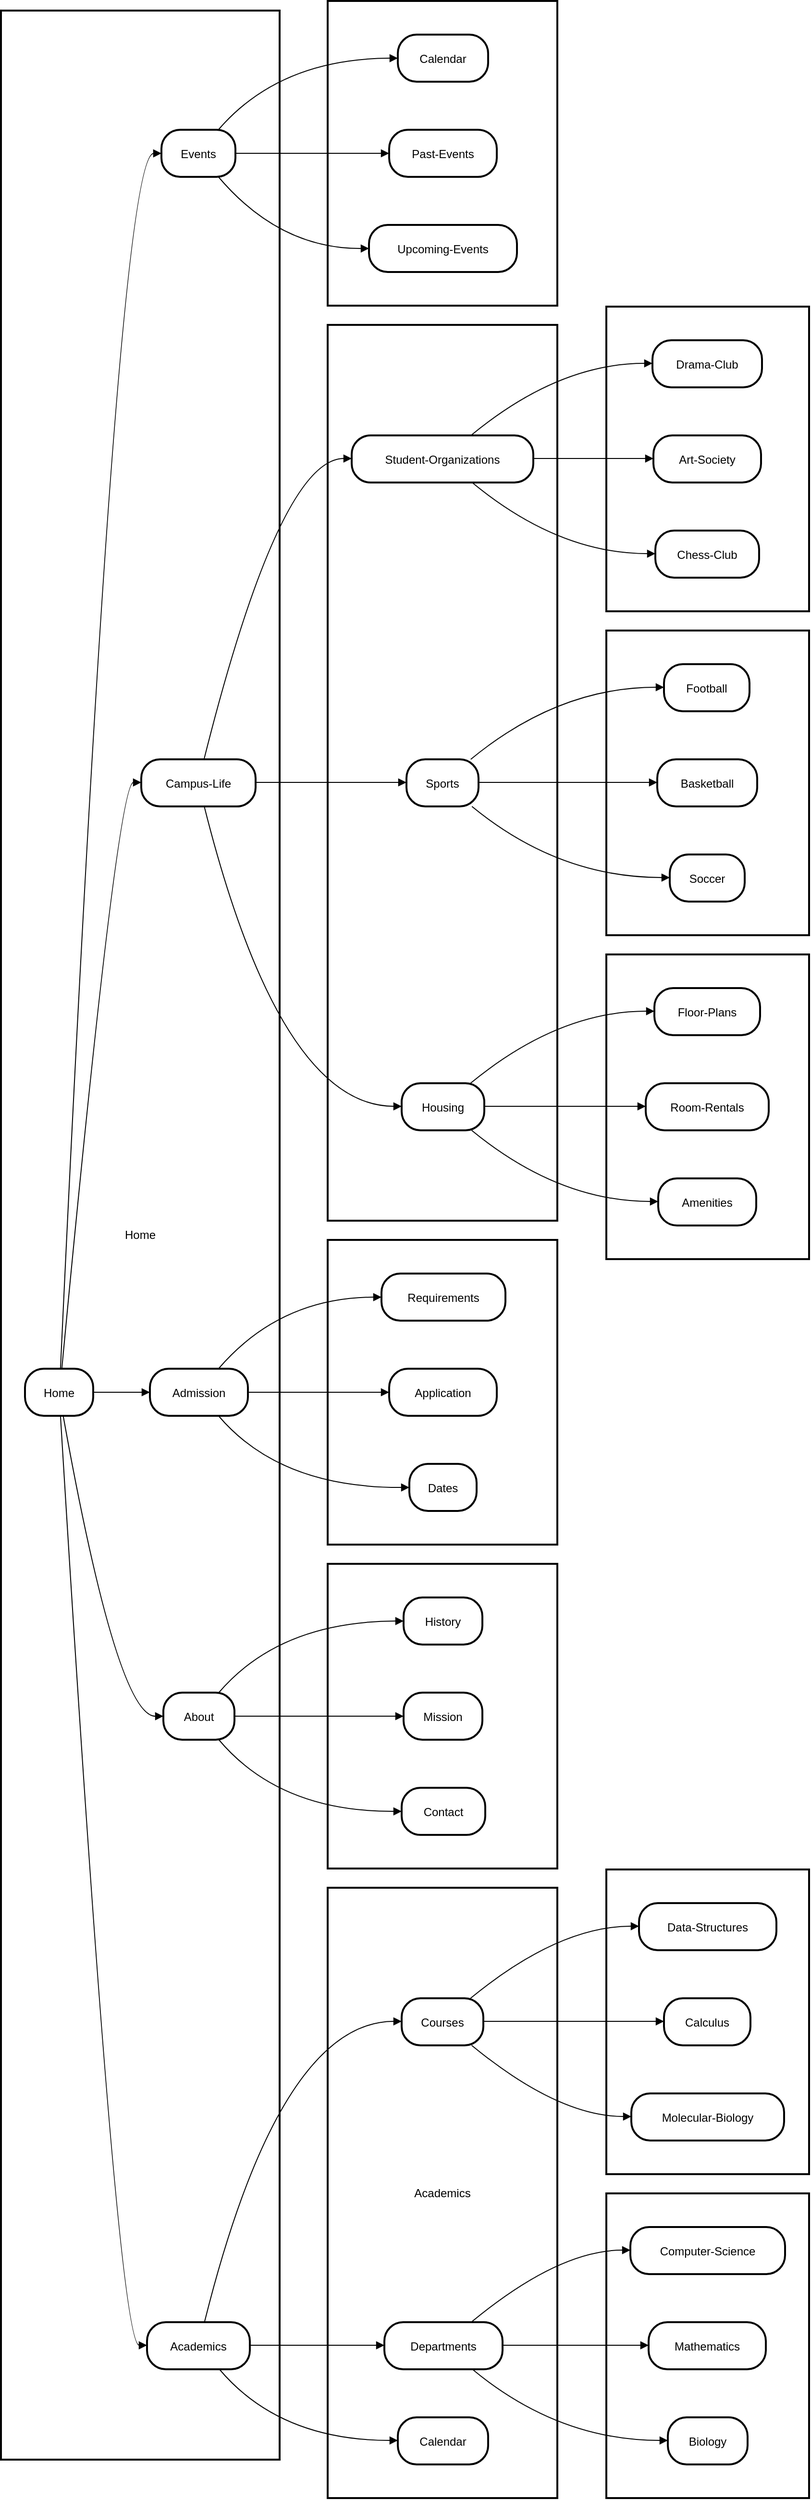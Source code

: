 <mxfile version="25.0.1">
  <diagram name="Page-1" id="gKLFDl5aLElbFjpC-I8P">
    <mxGraphModel>
      <root>
        <mxCell id="0" />
        <mxCell id="1" parent="0" />
        <mxCell id="2" value="StudentOrgs" style="whiteSpace=wrap;strokeWidth=2;" vertex="1" parent="1">
          <mxGeometry x="638" y="326" width="211" height="317" as="geometry" />
        </mxCell>
        <mxCell id="3" value="Sport" style="whiteSpace=wrap;strokeWidth=2;" vertex="1" parent="1">
          <mxGeometry x="638" y="663" width="211" height="317" as="geometry" />
        </mxCell>
        <mxCell id="4" value="Housing" style="whiteSpace=wrap;strokeWidth=2;" vertex="1" parent="1">
          <mxGeometry x="638" y="1000" width="211" height="317" as="geometry" />
        </mxCell>
        <mxCell id="5" value="Courses" style="whiteSpace=wrap;strokeWidth=2;" vertex="1" parent="1">
          <mxGeometry x="638" y="1952" width="211" height="317" as="geometry" />
        </mxCell>
        <mxCell id="6" value="Departments" style="whiteSpace=wrap;strokeWidth=2;" vertex="1" parent="1">
          <mxGeometry x="638" y="2289" width="211" height="317" as="geometry" />
        </mxCell>
        <mxCell id="7" value="Events" style="whiteSpace=wrap;strokeWidth=2;" vertex="1" parent="1">
          <mxGeometry x="348" y="8" width="239" height="317" as="geometry" />
        </mxCell>
        <mxCell id="8" value="CampusLife" style="whiteSpace=wrap;strokeWidth=2;" vertex="1" parent="1">
          <mxGeometry x="348" y="345" width="239" height="932" as="geometry" />
        </mxCell>
        <mxCell id="9" value="Admission" style="whiteSpace=wrap;strokeWidth=2;" vertex="1" parent="1">
          <mxGeometry x="348" y="1297" width="239" height="317" as="geometry" />
        </mxCell>
        <mxCell id="10" value="Academics" style="whiteSpace=wrap;strokeWidth=2;" vertex="1" parent="1">
          <mxGeometry x="348" y="1971" width="239" height="635" as="geometry" />
        </mxCell>
        <mxCell id="11" value="About" style="whiteSpace=wrap;strokeWidth=2;" vertex="1" parent="1">
          <mxGeometry x="348" y="1634" width="239" height="317" as="geometry" />
        </mxCell>
        <mxCell id="12" value="Home" style="whiteSpace=wrap;strokeWidth=2;" vertex="1" parent="1">
          <mxGeometry x="8" y="18" width="290" height="2548" as="geometry" />
        </mxCell>
        <mxCell id="13" value="Home" style="rounded=1;arcSize=40;strokeWidth=2" vertex="1" parent="1">
          <mxGeometry x="33" y="1431" width="71" height="49" as="geometry" />
        </mxCell>
        <mxCell id="14" value="About" style="rounded=1;arcSize=40;strokeWidth=2" vertex="1" parent="1">
          <mxGeometry x="177" y="1768" width="74" height="49" as="geometry" />
        </mxCell>
        <mxCell id="15" value="Academics" style="rounded=1;arcSize=40;strokeWidth=2" vertex="1" parent="1">
          <mxGeometry x="160" y="2423" width="107" height="49" as="geometry" />
        </mxCell>
        <mxCell id="16" value="Admission" style="rounded=1;arcSize=40;strokeWidth=2" vertex="1" parent="1">
          <mxGeometry x="163" y="1431" width="102" height="49" as="geometry" />
        </mxCell>
        <mxCell id="17" value="Campus-Life" style="rounded=1;arcSize=40;strokeWidth=2" vertex="1" parent="1">
          <mxGeometry x="154" y="797" width="119" height="49" as="geometry" />
        </mxCell>
        <mxCell id="18" value="Events" style="rounded=1;arcSize=40;strokeWidth=2" vertex="1" parent="1">
          <mxGeometry x="175" y="142" width="77" height="49" as="geometry" />
        </mxCell>
        <mxCell id="19" value="History" style="rounded=1;arcSize=40;strokeWidth=2" vertex="1" parent="1">
          <mxGeometry x="427" y="1669" width="82" height="49" as="geometry" />
        </mxCell>
        <mxCell id="20" value="Mission" style="rounded=1;arcSize=40;strokeWidth=2" vertex="1" parent="1">
          <mxGeometry x="427" y="1768" width="82" height="49" as="geometry" />
        </mxCell>
        <mxCell id="21" value="Contact" style="rounded=1;arcSize=40;strokeWidth=2" vertex="1" parent="1">
          <mxGeometry x="425" y="1867" width="87" height="49" as="geometry" />
        </mxCell>
        <mxCell id="22" value="Departments" style="rounded=1;arcSize=40;strokeWidth=2" vertex="1" parent="1">
          <mxGeometry x="407" y="2423" width="123" height="49" as="geometry" />
        </mxCell>
        <mxCell id="23" value="Courses" style="rounded=1;arcSize=40;strokeWidth=2" vertex="1" parent="1">
          <mxGeometry x="425" y="2086" width="85" height="49" as="geometry" />
        </mxCell>
        <mxCell id="24" value="Calendar" style="rounded=1;arcSize=40;strokeWidth=2" vertex="1" parent="1">
          <mxGeometry x="421" y="2522" width="94" height="49" as="geometry" />
        </mxCell>
        <mxCell id="25" value="Requirements" style="rounded=1;arcSize=40;strokeWidth=2" vertex="1" parent="1">
          <mxGeometry x="404" y="1332" width="129" height="49" as="geometry" />
        </mxCell>
        <mxCell id="26" value="Application" style="rounded=1;arcSize=40;strokeWidth=2" vertex="1" parent="1">
          <mxGeometry x="412" y="1431" width="112" height="49" as="geometry" />
        </mxCell>
        <mxCell id="27" value="Dates" style="rounded=1;arcSize=40;strokeWidth=2" vertex="1" parent="1">
          <mxGeometry x="433" y="1530" width="70" height="49" as="geometry" />
        </mxCell>
        <mxCell id="28" value="Housing" style="rounded=1;arcSize=40;strokeWidth=2" vertex="1" parent="1">
          <mxGeometry x="425" y="1134" width="86" height="49" as="geometry" />
        </mxCell>
        <mxCell id="29" value="Student-Organizations" style="rounded=1;arcSize=40;strokeWidth=2" vertex="1" parent="1">
          <mxGeometry x="373" y="460" width="189" height="49" as="geometry" />
        </mxCell>
        <mxCell id="30" value="Sports" style="rounded=1;arcSize=40;strokeWidth=2" vertex="1" parent="1">
          <mxGeometry x="430" y="797" width="75" height="49" as="geometry" />
        </mxCell>
        <mxCell id="31" value="Calendar" style="rounded=1;arcSize=40;strokeWidth=2" vertex="1" parent="1">
          <mxGeometry x="421" y="43" width="94" height="49" as="geometry" />
        </mxCell>
        <mxCell id="32" value="Past-Events" style="rounded=1;arcSize=40;strokeWidth=2" vertex="1" parent="1">
          <mxGeometry x="412" y="142" width="112" height="49" as="geometry" />
        </mxCell>
        <mxCell id="33" value="Upcoming-Events" style="rounded=1;arcSize=40;strokeWidth=2" vertex="1" parent="1">
          <mxGeometry x="391" y="241" width="154" height="49" as="geometry" />
        </mxCell>
        <mxCell id="34" value="Computer-Science" style="rounded=1;arcSize=40;strokeWidth=2" vertex="1" parent="1">
          <mxGeometry x="663" y="2324" width="161" height="49" as="geometry" />
        </mxCell>
        <mxCell id="35" value="Mathematics" style="rounded=1;arcSize=40;strokeWidth=2" vertex="1" parent="1">
          <mxGeometry x="682" y="2423" width="122" height="49" as="geometry" />
        </mxCell>
        <mxCell id="36" value="Biology" style="rounded=1;arcSize=40;strokeWidth=2" vertex="1" parent="1">
          <mxGeometry x="702" y="2522" width="83" height="49" as="geometry" />
        </mxCell>
        <mxCell id="37" value="Data-Structures" style="rounded=1;arcSize=40;strokeWidth=2" vertex="1" parent="1">
          <mxGeometry x="672" y="1987" width="143" height="49" as="geometry" />
        </mxCell>
        <mxCell id="38" value="Calculus" style="rounded=1;arcSize=40;strokeWidth=2" vertex="1" parent="1">
          <mxGeometry x="698" y="2086" width="90" height="49" as="geometry" />
        </mxCell>
        <mxCell id="39" value="Molecular-Biology" style="rounded=1;arcSize=40;strokeWidth=2" vertex="1" parent="1">
          <mxGeometry x="664" y="2185" width="159" height="49" as="geometry" />
        </mxCell>
        <mxCell id="40" value="Floor-Plans" style="rounded=1;arcSize=40;strokeWidth=2" vertex="1" parent="1">
          <mxGeometry x="688" y="1035" width="110" height="49" as="geometry" />
        </mxCell>
        <mxCell id="41" value="Room-Rentals" style="rounded=1;arcSize=40;strokeWidth=2" vertex="1" parent="1">
          <mxGeometry x="679" y="1134" width="128" height="49" as="geometry" />
        </mxCell>
        <mxCell id="42" value="Amenities" style="rounded=1;arcSize=40;strokeWidth=2" vertex="1" parent="1">
          <mxGeometry x="692" y="1233" width="102" height="49" as="geometry" />
        </mxCell>
        <mxCell id="43" value="Football" style="rounded=1;arcSize=40;strokeWidth=2" vertex="1" parent="1">
          <mxGeometry x="698" y="698" width="89" height="49" as="geometry" />
        </mxCell>
        <mxCell id="44" value="Basketball" style="rounded=1;arcSize=40;strokeWidth=2" vertex="1" parent="1">
          <mxGeometry x="691" y="797" width="104" height="49" as="geometry" />
        </mxCell>
        <mxCell id="45" value="Soccer" style="rounded=1;arcSize=40;strokeWidth=2" vertex="1" parent="1">
          <mxGeometry x="704" y="896" width="78" height="49" as="geometry" />
        </mxCell>
        <mxCell id="46" value="Drama-Club" style="rounded=1;arcSize=40;strokeWidth=2" vertex="1" parent="1">
          <mxGeometry x="686" y="361" width="114" height="49" as="geometry" />
        </mxCell>
        <mxCell id="47" value="Art-Society" style="rounded=1;arcSize=40;strokeWidth=2" vertex="1" parent="1">
          <mxGeometry x="687" y="460" width="112" height="49" as="geometry" />
        </mxCell>
        <mxCell id="48" value="Chess-Club" style="rounded=1;arcSize=40;strokeWidth=2" vertex="1" parent="1">
          <mxGeometry x="689" y="559" width="108" height="49" as="geometry" />
        </mxCell>
        <mxCell id="49" value="" style="curved=1;startArrow=none;endArrow=block;exitX=0.56;exitY=1;entryX=0;entryY=0.5;" edge="1" parent="1" source="13" target="14">
          <mxGeometry relative="1" as="geometry">
            <Array as="points">
              <mxPoint x="129" y="1793" />
            </Array>
          </mxGeometry>
        </mxCell>
        <mxCell id="50" value="" style="curved=1;startArrow=none;endArrow=block;exitX=0.52;exitY=1;entryX=0;entryY=0.49;" edge="1" parent="1" source="13" target="15">
          <mxGeometry relative="1" as="geometry">
            <Array as="points">
              <mxPoint x="129" y="2447" />
            </Array>
          </mxGeometry>
        </mxCell>
        <mxCell id="51" value="" style="curved=1;startArrow=none;endArrow=block;exitX=1;exitY=0.5;entryX=0;entryY=0.5;" edge="1" parent="1" source="13" target="16">
          <mxGeometry relative="1" as="geometry">
            <Array as="points" />
          </mxGeometry>
        </mxCell>
        <mxCell id="52" value="" style="curved=1;startArrow=none;endArrow=block;exitX=0.54;exitY=0;entryX=0;entryY=0.49;" edge="1" parent="1" source="13" target="17">
          <mxGeometry relative="1" as="geometry">
            <Array as="points">
              <mxPoint x="129" y="821" />
            </Array>
          </mxGeometry>
        </mxCell>
        <mxCell id="53" value="" style="curved=1;startArrow=none;endArrow=block;exitX=0.52;exitY=0;entryX=0;entryY=0.5;" edge="1" parent="1" source="13" target="18">
          <mxGeometry relative="1" as="geometry">
            <Array as="points">
              <mxPoint x="129" y="167" />
            </Array>
          </mxGeometry>
        </mxCell>
        <mxCell id="54" value="" style="curved=1;startArrow=none;endArrow=block;exitX=0.78;exitY=0;entryX=0;entryY=0.5;" edge="1" parent="1" source="14" target="19">
          <mxGeometry relative="1" as="geometry">
            <Array as="points">
              <mxPoint x="298" y="1694" />
            </Array>
          </mxGeometry>
        </mxCell>
        <mxCell id="55" value="" style="curved=1;startArrow=none;endArrow=block;exitX=0.99;exitY=0.5;entryX=0;entryY=0.5;" edge="1" parent="1" source="14" target="20">
          <mxGeometry relative="1" as="geometry">
            <Array as="points" />
          </mxGeometry>
        </mxCell>
        <mxCell id="56" value="" style="curved=1;startArrow=none;endArrow=block;exitX=0.78;exitY=1;entryX=0;entryY=0.5;" edge="1" parent="1" source="14" target="21">
          <mxGeometry relative="1" as="geometry">
            <Array as="points">
              <mxPoint x="298" y="1892" />
            </Array>
          </mxGeometry>
        </mxCell>
        <mxCell id="57" value="" style="curved=1;startArrow=none;endArrow=block;exitX=1;exitY=0.49;entryX=0;entryY=0.49;" edge="1" parent="1" source="15" target="22">
          <mxGeometry relative="1" as="geometry">
            <Array as="points" />
          </mxGeometry>
        </mxCell>
        <mxCell id="58" value="" style="curved=1;startArrow=none;endArrow=block;exitX=0.56;exitY=-0.01;entryX=0;entryY=0.49;" edge="1" parent="1" source="15" target="23">
          <mxGeometry relative="1" as="geometry">
            <Array as="points">
              <mxPoint x="298" y="2110" />
            </Array>
          </mxGeometry>
        </mxCell>
        <mxCell id="59" value="" style="curved=1;startArrow=none;endArrow=block;exitX=0.7;exitY=0.99;entryX=0;entryY=0.49;" edge="1" parent="1" source="15" target="24">
          <mxGeometry relative="1" as="geometry">
            <Array as="points">
              <mxPoint x="298" y="2546" />
            </Array>
          </mxGeometry>
        </mxCell>
        <mxCell id="60" value="" style="curved=1;startArrow=none;endArrow=block;exitX=0.7;exitY=0;entryX=0;entryY=0.5;" edge="1" parent="1" source="16" target="25">
          <mxGeometry relative="1" as="geometry">
            <Array as="points">
              <mxPoint x="298" y="1357" />
            </Array>
          </mxGeometry>
        </mxCell>
        <mxCell id="61" value="" style="curved=1;startArrow=none;endArrow=block;exitX=1;exitY=0.5;entryX=0;entryY=0.5;" edge="1" parent="1" source="16" target="26">
          <mxGeometry relative="1" as="geometry">
            <Array as="points" />
          </mxGeometry>
        </mxCell>
        <mxCell id="62" value="" style="curved=1;startArrow=none;endArrow=block;exitX=0.7;exitY=1;entryX=0;entryY=0.5;" edge="1" parent="1" source="16" target="27">
          <mxGeometry relative="1" as="geometry">
            <Array as="points">
              <mxPoint x="298" y="1555" />
            </Array>
          </mxGeometry>
        </mxCell>
        <mxCell id="63" value="" style="curved=1;startArrow=none;endArrow=block;exitX=0.55;exitY=0.99;entryX=0;entryY=0.49;" edge="1" parent="1" source="17" target="28">
          <mxGeometry relative="1" as="geometry">
            <Array as="points">
              <mxPoint x="298" y="1158" />
            </Array>
          </mxGeometry>
        </mxCell>
        <mxCell id="64" value="" style="curved=1;startArrow=none;endArrow=block;exitX=0.55;exitY=-0.01;entryX=0;entryY=0.49;" edge="1" parent="1" source="17" target="29">
          <mxGeometry relative="1" as="geometry">
            <Array as="points">
              <mxPoint x="298" y="484" />
            </Array>
          </mxGeometry>
        </mxCell>
        <mxCell id="65" value="" style="curved=1;startArrow=none;endArrow=block;exitX=1;exitY=0.49;entryX=0.01;entryY=0.49;" edge="1" parent="1" source="17" target="30">
          <mxGeometry relative="1" as="geometry">
            <Array as="points" />
          </mxGeometry>
        </mxCell>
        <mxCell id="66" value="" style="curved=1;startArrow=none;endArrow=block;exitX=0.77;exitY=0;entryX=0;entryY=0.5;" edge="1" parent="1" source="18" target="31">
          <mxGeometry relative="1" as="geometry">
            <Array as="points">
              <mxPoint x="298" y="68" />
            </Array>
          </mxGeometry>
        </mxCell>
        <mxCell id="67" value="" style="curved=1;startArrow=none;endArrow=block;exitX=1;exitY=0.5;entryX=0;entryY=0.5;" edge="1" parent="1" source="18" target="32">
          <mxGeometry relative="1" as="geometry">
            <Array as="points" />
          </mxGeometry>
        </mxCell>
        <mxCell id="68" value="" style="curved=1;startArrow=none;endArrow=block;exitX=0.77;exitY=1;entryX=0;entryY=0.5;" edge="1" parent="1" source="18" target="33">
          <mxGeometry relative="1" as="geometry">
            <Array as="points">
              <mxPoint x="298" y="266" />
            </Array>
          </mxGeometry>
        </mxCell>
        <mxCell id="69" value="" style="curved=1;startArrow=none;endArrow=block;exitX=0.74;exitY=-0.01;entryX=0;entryY=0.49;" edge="1" parent="1" source="22" target="34">
          <mxGeometry relative="1" as="geometry">
            <Array as="points">
              <mxPoint x="588" y="2348" />
            </Array>
          </mxGeometry>
        </mxCell>
        <mxCell id="70" value="" style="curved=1;startArrow=none;endArrow=block;exitX=0.99;exitY=0.49;entryX=0;entryY=0.49;" edge="1" parent="1" source="22" target="35">
          <mxGeometry relative="1" as="geometry">
            <Array as="points" />
          </mxGeometry>
        </mxCell>
        <mxCell id="71" value="" style="curved=1;startArrow=none;endArrow=block;exitX=0.74;exitY=0.99;entryX=0;entryY=0.49;" edge="1" parent="1" source="22" target="36">
          <mxGeometry relative="1" as="geometry">
            <Array as="points">
              <mxPoint x="588" y="2546" />
            </Array>
          </mxGeometry>
        </mxCell>
        <mxCell id="72" value="" style="curved=1;startArrow=none;endArrow=block;exitX=0.85;exitY=-0.01;entryX=0;entryY=0.49;" edge="1" parent="1" source="23" target="37">
          <mxGeometry relative="1" as="geometry">
            <Array as="points">
              <mxPoint x="588" y="2011" />
            </Array>
          </mxGeometry>
        </mxCell>
        <mxCell id="73" value="" style="curved=1;startArrow=none;endArrow=block;exitX=1.01;exitY=0.49;entryX=0;entryY=0.49;" edge="1" parent="1" source="23" target="38">
          <mxGeometry relative="1" as="geometry">
            <Array as="points" />
          </mxGeometry>
        </mxCell>
        <mxCell id="74" value="" style="curved=1;startArrow=none;endArrow=block;exitX=0.85;exitY=0.99;entryX=0;entryY=0.49;" edge="1" parent="1" source="23" target="39">
          <mxGeometry relative="1" as="geometry">
            <Array as="points">
              <mxPoint x="588" y="2209" />
            </Array>
          </mxGeometry>
        </mxCell>
        <mxCell id="75" value="" style="curved=1;startArrow=none;endArrow=block;exitX=0.84;exitY=-0.01;entryX=0;entryY=0.49;" edge="1" parent="1" source="28" target="40">
          <mxGeometry relative="1" as="geometry">
            <Array as="points">
              <mxPoint x="588" y="1059" />
            </Array>
          </mxGeometry>
        </mxCell>
        <mxCell id="76" value="" style="curved=1;startArrow=none;endArrow=block;exitX=1;exitY=0.49;entryX=0;entryY=0.49;" edge="1" parent="1" source="28" target="41">
          <mxGeometry relative="1" as="geometry">
            <Array as="points" />
          </mxGeometry>
        </mxCell>
        <mxCell id="77" value="" style="curved=1;startArrow=none;endArrow=block;exitX=0.84;exitY=0.99;entryX=0;entryY=0.49;" edge="1" parent="1" source="28" target="42">
          <mxGeometry relative="1" as="geometry">
            <Array as="points">
              <mxPoint x="588" y="1257" />
            </Array>
          </mxGeometry>
        </mxCell>
        <mxCell id="78" value="" style="curved=1;startArrow=none;endArrow=block;exitX=0.9;exitY=-0.01;entryX=0.01;entryY=0.49;" edge="1" parent="1" source="30" target="43">
          <mxGeometry relative="1" as="geometry">
            <Array as="points">
              <mxPoint x="588" y="722" />
            </Array>
          </mxGeometry>
        </mxCell>
        <mxCell id="79" value="" style="curved=1;startArrow=none;endArrow=block;exitX=1;exitY=0.49;entryX=0;entryY=0.49;" edge="1" parent="1" source="30" target="44">
          <mxGeometry relative="1" as="geometry">
            <Array as="points" />
          </mxGeometry>
        </mxCell>
        <mxCell id="80" value="" style="curved=1;startArrow=none;endArrow=block;exitX=0.9;exitY=0.99;entryX=0;entryY=0.49;" edge="1" parent="1" source="30" target="45">
          <mxGeometry relative="1" as="geometry">
            <Array as="points">
              <mxPoint x="588" y="920" />
            </Array>
          </mxGeometry>
        </mxCell>
        <mxCell id="81" value="" style="curved=1;startArrow=none;endArrow=block;exitX=0.66;exitY=-0.01;entryX=0;entryY=0.49;" edge="1" parent="1" source="29" target="46">
          <mxGeometry relative="1" as="geometry">
            <Array as="points">
              <mxPoint x="588" y="385" />
            </Array>
          </mxGeometry>
        </mxCell>
        <mxCell id="82" value="" style="curved=1;startArrow=none;endArrow=block;exitX=1;exitY=0.49;entryX=0;entryY=0.49;" edge="1" parent="1" source="29" target="47">
          <mxGeometry relative="1" as="geometry">
            <Array as="points" />
          </mxGeometry>
        </mxCell>
        <mxCell id="83" value="" style="curved=1;startArrow=none;endArrow=block;exitX=0.66;exitY=0.99;entryX=0;entryY=0.49;" edge="1" parent="1" source="29" target="48">
          <mxGeometry relative="1" as="geometry">
            <Array as="points">
              <mxPoint x="588" y="583" />
            </Array>
          </mxGeometry>
        </mxCell>
      </root>
    </mxGraphModel>
  </diagram>
</mxfile>
